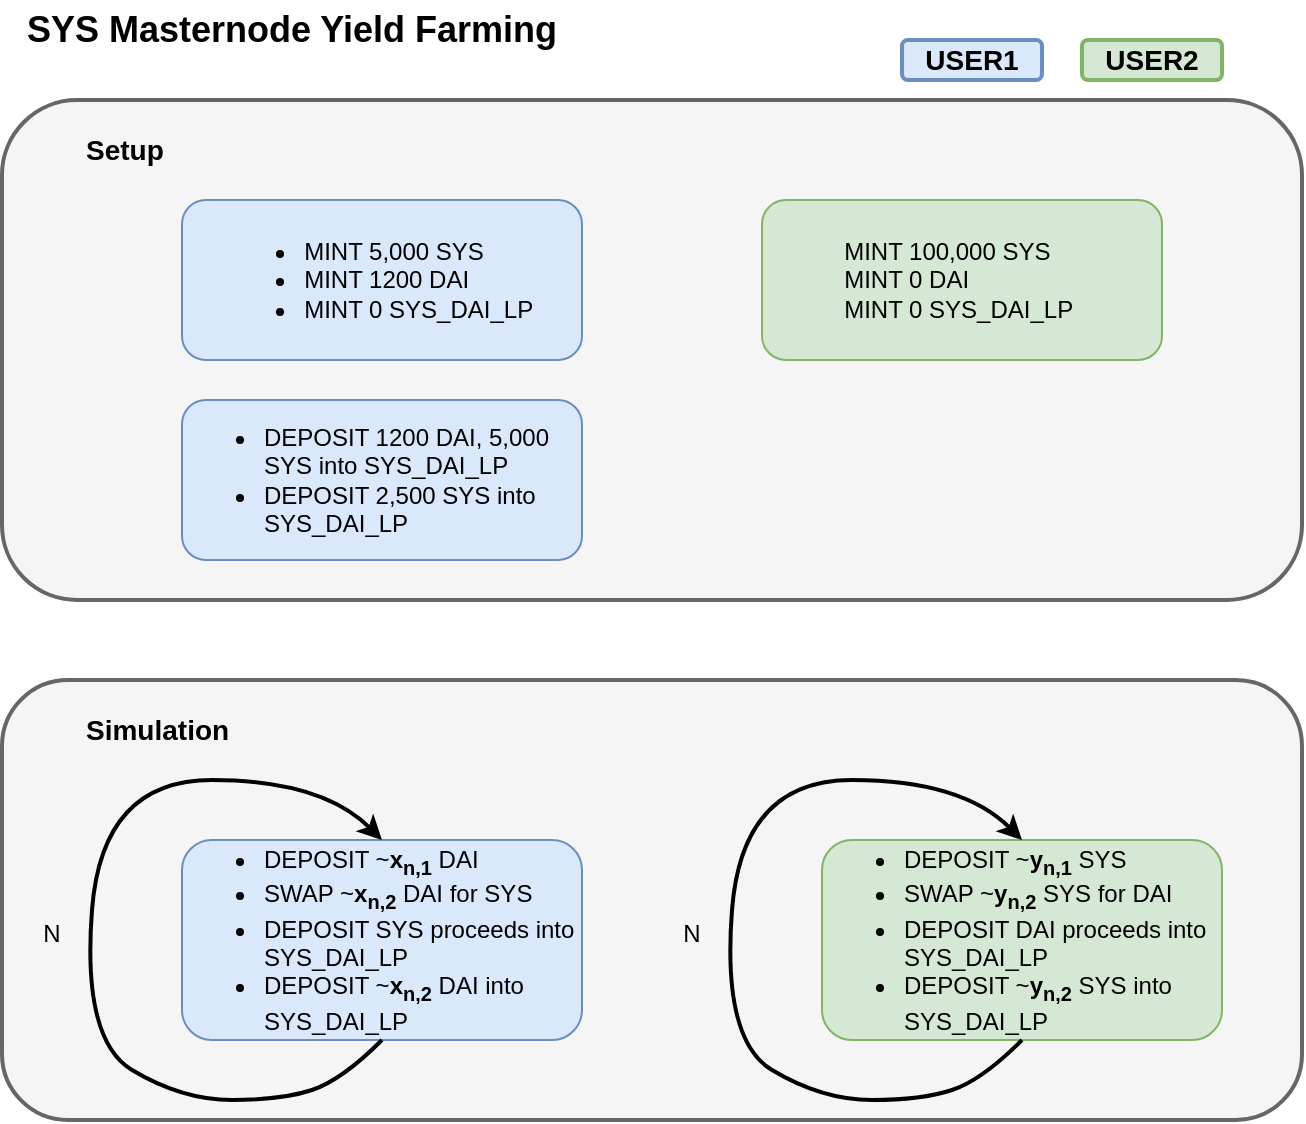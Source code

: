 <mxfile version="20.2.2" type="device"><diagram id="Xcf2HrMHF7hf6fmA7kPF" name="Page-1"><mxGraphModel dx="1505" dy="1761" grid="1" gridSize="10" guides="1" tooltips="1" connect="1" arrows="1" fold="1" page="1" pageScale="1" pageWidth="850" pageHeight="1100" math="0" shadow="0"><root><mxCell id="0"/><mxCell id="1" parent="0"/><mxCell id="IhQClDsUxNEgwaEZFJD6-16" value="" style="rounded=1;whiteSpace=wrap;html=1;fillColor=#f5f5f5;fontColor=#333333;strokeColor=#666666;strokeWidth=2;" parent="1" vertex="1"><mxGeometry x="-10" y="-10" width="650" height="250" as="geometry"/></mxCell><mxCell id="IhQClDsUxNEgwaEZFJD6-13" value="" style="rounded=1;whiteSpace=wrap;html=1;fillColor=#f5f5f5;fontColor=#333333;strokeColor=#666666;strokeWidth=2;" parent="1" vertex="1"><mxGeometry x="-10" y="280" width="650" height="220" as="geometry"/></mxCell><mxCell id="IhQClDsUxNEgwaEZFJD6-3" value="&lt;div style=&quot;text-align: left;&quot;&gt;&lt;ul&gt;&lt;li&gt;&lt;span style=&quot;background-color: initial;&quot;&gt;MINT 5,000 SYS&lt;/span&gt;&lt;/li&gt;&lt;li&gt;&lt;span style=&quot;background-color: initial;&quot;&gt;MINT 1200 DAI&lt;/span&gt;&lt;br&gt;&lt;/li&gt;&lt;li&gt;&lt;span style=&quot;background-color: initial;&quot;&gt;MINT 0 SYS_DAI_LP&amp;nbsp;&lt;/span&gt;&lt;br&gt;&lt;/li&gt;&lt;/ul&gt;&lt;/div&gt;" style="rounded=1;whiteSpace=wrap;html=1;align=center;fillColor=#dae8fc;strokeColor=#6c8ebf;" parent="1" vertex="1"><mxGeometry x="80" y="40" width="200" height="80" as="geometry"/></mxCell><mxCell id="IhQClDsUxNEgwaEZFJD6-4" value="&lt;div style=&quot;text-align: left;&quot;&gt;&lt;span style=&quot;background-color: initial;&quot;&gt;MINT 100,000 SYS&lt;/span&gt;&lt;/div&gt;&lt;div style=&quot;text-align: left;&quot;&gt;&lt;span style=&quot;background-color: initial;&quot;&gt;MINT 0 DAI&lt;/span&gt;&lt;/div&gt;&lt;div style=&quot;text-align: left;&quot;&gt;&lt;span style=&quot;background-color: initial;&quot;&gt;MINT 0 SYS_DAI_LP&amp;nbsp;&lt;/span&gt;&lt;/div&gt;" style="rounded=1;whiteSpace=wrap;html=1;fillColor=#d5e8d4;strokeColor=#82b366;" parent="1" vertex="1"><mxGeometry x="370" y="40" width="200" height="80" as="geometry"/></mxCell><mxCell id="IhQClDsUxNEgwaEZFJD6-5" value="&lt;div style=&quot;text-align: left;&quot;&gt;&lt;ul&gt;&lt;li&gt;&lt;span style=&quot;background-color: initial;&quot;&gt;DEPOSIT 1200 DAI, 5,000 SYS&amp;nbsp;&lt;/span&gt;into SYS_DAI_LP&lt;/li&gt;&lt;li&gt;DEPOSIT 2,500 SYS into SYS_DAI_LP&lt;/li&gt;&lt;/ul&gt;&lt;/div&gt;" style="rounded=1;whiteSpace=wrap;html=1;align=center;fillColor=#dae8fc;strokeColor=#6c8ebf;" parent="1" vertex="1"><mxGeometry x="80" y="140" width="200" height="80" as="geometry"/></mxCell><mxCell id="IhQClDsUxNEgwaEZFJD6-7" value="&lt;div style=&quot;text-align: left;&quot;&gt;&lt;ul&gt;&lt;li&gt;DEPOSIT ~&lt;b&gt;y&lt;sub&gt;n,1&lt;/sub&gt;&lt;/b&gt;&amp;nbsp;SYS&lt;/li&gt;&lt;li&gt;SWAP ~&lt;b&gt;y&lt;sub&gt;n,2&lt;/sub&gt;&lt;/b&gt;&amp;nbsp;SYS for DAI&lt;/li&gt;&lt;li&gt;DEPOSIT DAI proceeds into SYS_DAI_LP&lt;/li&gt;&lt;li&gt;DEPOSIT ~&lt;b&gt;y&lt;sub&gt;n,2&lt;/sub&gt;&lt;/b&gt;&amp;nbsp;SYS into SYS_DAI_LP&lt;/li&gt;&lt;/ul&gt;&lt;/div&gt;" style="rounded=1;whiteSpace=wrap;html=1;align=center;fillColor=#d5e8d4;strokeColor=#82b366;" parent="1" vertex="1"><mxGeometry x="400" y="360" width="200" height="100" as="geometry"/></mxCell><mxCell id="IhQClDsUxNEgwaEZFJD6-8" value="&lt;div style=&quot;text-align: left;&quot;&gt;&lt;ul&gt;&lt;li&gt;DEPOSIT ~&lt;b&gt;x&lt;sub&gt;n,1&lt;/sub&gt;&lt;/b&gt; DAI&lt;/li&gt;&lt;li&gt;SWAP ~&lt;b&gt;x&lt;sub&gt;n,2&lt;/sub&gt;&lt;/b&gt;&amp;nbsp;DAI&amp;nbsp;for SYS&lt;/li&gt;&lt;li&gt;DEPOSIT SYS proceeds into SYS_DAI_LP&lt;/li&gt;&lt;li&gt;DEPOSIT ~&lt;b&gt;x&lt;sub&gt;n,2&lt;/sub&gt;&lt;/b&gt;&amp;nbsp;DAI into SYS_DAI_LP&lt;/li&gt;&lt;/ul&gt;&lt;/div&gt;" style="rounded=1;whiteSpace=wrap;html=1;align=center;fillColor=#dae8fc;strokeColor=#6c8ebf;" parent="1" vertex="1"><mxGeometry x="80" y="360" width="200" height="100" as="geometry"/></mxCell><mxCell id="IhQClDsUxNEgwaEZFJD6-11" value="" style="curved=1;endArrow=classic;html=1;rounded=0;exitX=0.5;exitY=1;exitDx=0;exitDy=0;entryX=0.5;entryY=0;entryDx=0;entryDy=0;strokeWidth=2;" parent="1" edge="1"><mxGeometry width="50" height="50" relative="1" as="geometry"><mxPoint x="500" y="460" as="sourcePoint"/><mxPoint x="500" y="360" as="targetPoint"/><Array as="points"><mxPoint x="480" y="480"/><mxPoint x="450" y="490"/><mxPoint x="400" y="490"/><mxPoint x="350" y="460"/><mxPoint x="360" y="330"/><mxPoint x="470" y="330"/></Array></mxGeometry></mxCell><mxCell id="IhQClDsUxNEgwaEZFJD6-12" value="" style="curved=1;endArrow=classic;html=1;rounded=0;exitX=0.5;exitY=1;exitDx=0;exitDy=0;entryX=0.5;entryY=0;entryDx=0;entryDy=0;strokeWidth=2;" parent="1" edge="1"><mxGeometry width="50" height="50" relative="1" as="geometry"><mxPoint x="180" y="460" as="sourcePoint"/><mxPoint x="180" y="360" as="targetPoint"/><Array as="points"><mxPoint x="160" y="480"/><mxPoint x="130" y="490"/><mxPoint x="80" y="490"/><mxPoint x="30" y="460"/><mxPoint x="40" y="330"/><mxPoint x="150" y="330"/></Array></mxGeometry></mxCell><mxCell id="IhQClDsUxNEgwaEZFJD6-17" value="&lt;b&gt;&lt;font style=&quot;font-size: 14px;&quot;&gt;Setup&lt;/font&gt;&lt;/b&gt;" style="text;html=1;strokeColor=none;fillColor=none;align=left;verticalAlign=middle;whiteSpace=wrap;rounded=0;" parent="1" vertex="1"><mxGeometry x="30" width="100" height="30" as="geometry"/></mxCell><mxCell id="IhQClDsUxNEgwaEZFJD6-18" value="&lt;b&gt;&lt;font style=&quot;font-size: 14px;&quot;&gt;Simulation&lt;/font&gt;&lt;/b&gt;" style="text;html=1;strokeColor=none;fillColor=none;align=left;verticalAlign=middle;whiteSpace=wrap;rounded=0;" parent="1" vertex="1"><mxGeometry x="30" y="290" width="100" height="30" as="geometry"/></mxCell><mxCell id="IhQClDsUxNEgwaEZFJD6-19" value="&lt;b&gt;USER1&lt;/b&gt;" style="rounded=1;whiteSpace=wrap;html=1;fontSize=14;strokeWidth=2;fillColor=#dae8fc;strokeColor=#6c8ebf;" parent="1" vertex="1"><mxGeometry x="440" y="-40" width="70" height="20" as="geometry"/></mxCell><mxCell id="IhQClDsUxNEgwaEZFJD6-20" value="&lt;b&gt;USER2&lt;/b&gt;" style="rounded=1;whiteSpace=wrap;html=1;fontSize=14;strokeWidth=2;fillColor=#d5e8d4;strokeColor=#82b366;" parent="1" vertex="1"><mxGeometry x="530" y="-40" width="70" height="20" as="geometry"/></mxCell><mxCell id="IhQClDsUxNEgwaEZFJD6-21" value="&lt;font style=&quot;font-size: 18px;&quot;&gt;&lt;b&gt;SYS Masternode Yield Farming&lt;/b&gt;&lt;/font&gt;" style="text;html=1;strokeColor=none;fillColor=none;align=center;verticalAlign=middle;whiteSpace=wrap;rounded=0;fontSize=14;" parent="1" vertex="1"><mxGeometry y="-60" width="270" height="30" as="geometry"/></mxCell><mxCell id="IhQClDsUxNEgwaEZFJD6-22" value="&lt;span style=&quot;font-size: 12px;&quot;&gt;N&lt;/span&gt;" style="text;html=1;strokeColor=none;fillColor=none;align=center;verticalAlign=middle;whiteSpace=wrap;rounded=0;fontSize=18;" parent="1" vertex="1"><mxGeometry y="390" width="30" height="30" as="geometry"/></mxCell><mxCell id="IhQClDsUxNEgwaEZFJD6-23" value="&lt;font style=&quot;font-size: 12px;&quot;&gt;N&lt;/font&gt;" style="text;html=1;strokeColor=none;fillColor=none;align=center;verticalAlign=middle;whiteSpace=wrap;rounded=0;fontSize=18;" parent="1" vertex="1"><mxGeometry x="320" y="390" width="30" height="30" as="geometry"/></mxCell></root></mxGraphModel></diagram></mxfile>